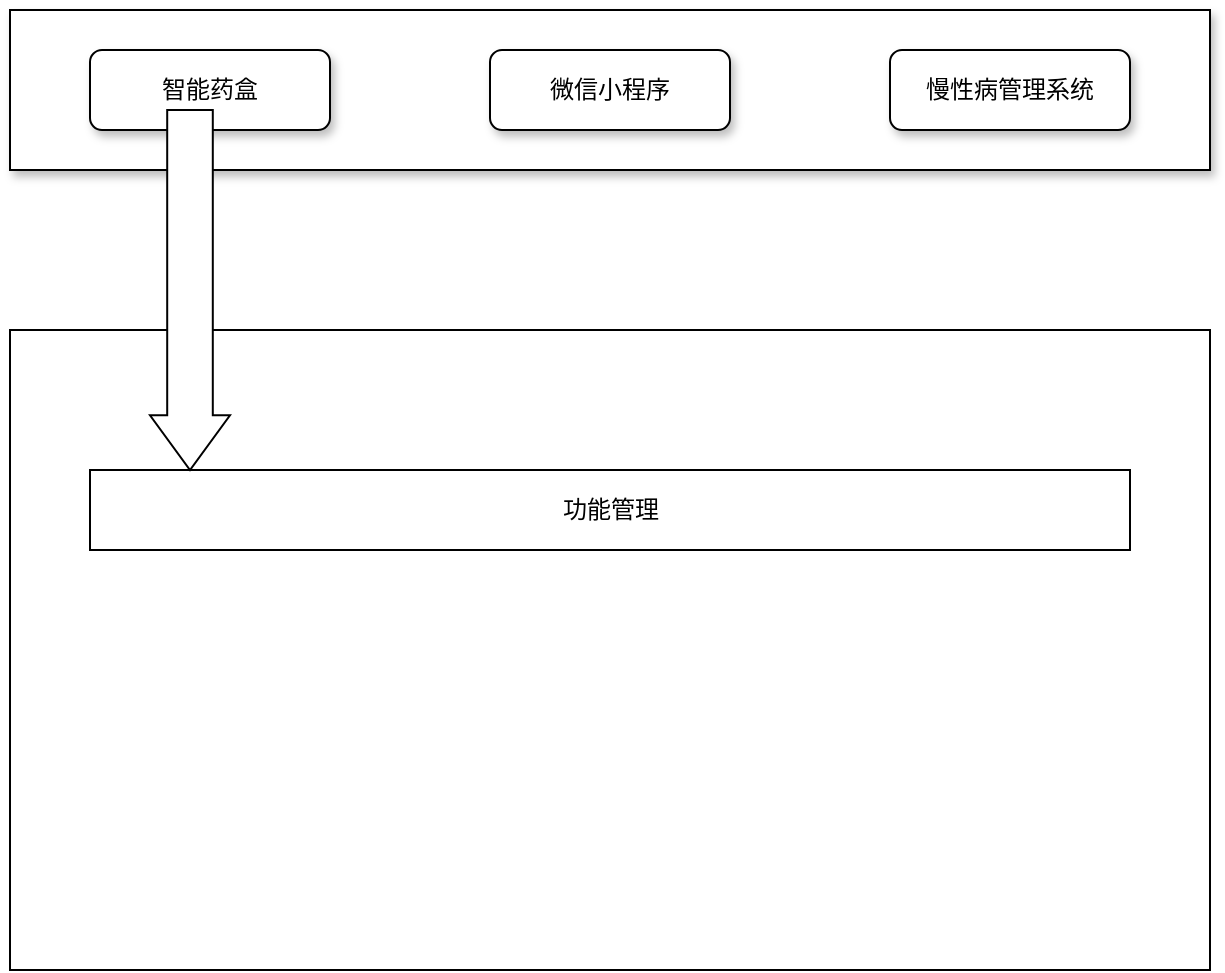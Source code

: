 <mxfile version="22.1.11" type="github">
  <diagram name="第 1 页" id="oifoqSgytJH1d8RTotBy">
    <mxGraphModel dx="794" dy="424" grid="1" gridSize="10" guides="1" tooltips="1" connect="1" arrows="1" fold="1" page="1" pageScale="1" pageWidth="1920" pageHeight="1200" math="0" shadow="0">
      <root>
        <mxCell id="0" />
        <mxCell id="1" parent="0" />
        <mxCell id="kRe4AcJ-rxd0l4WnUEL7-1" value="" style="verticalLabelPosition=bottom;verticalAlign=top;html=1;shape=mxgraph.basic.rect;fillColor2=none;strokeWidth=1;size=20;indent=5;shadow=1;" vertex="1" parent="1">
          <mxGeometry x="120" y="80" width="600" height="80" as="geometry" />
        </mxCell>
        <mxCell id="kRe4AcJ-rxd0l4WnUEL7-4" value="&lt;font style=&quot;vertical-align: inherit;&quot;&gt;&lt;font style=&quot;vertical-align: inherit;&quot;&gt;智能药盒&lt;/font&gt;&lt;/font&gt;" style="rounded=1;whiteSpace=wrap;html=1;gradientColor=none;glass=0;shadow=1;" vertex="1" parent="1">
          <mxGeometry x="160" y="100" width="120" height="40" as="geometry" />
        </mxCell>
        <mxCell id="kRe4AcJ-rxd0l4WnUEL7-6" value="&lt;font style=&quot;vertical-align: inherit;&quot;&gt;&lt;font style=&quot;vertical-align: inherit;&quot;&gt;微信小程序&lt;/font&gt;&lt;/font&gt;" style="rounded=1;whiteSpace=wrap;html=1;gradientColor=none;glass=0;shadow=1;" vertex="1" parent="1">
          <mxGeometry x="360" y="100" width="120" height="40" as="geometry" />
        </mxCell>
        <mxCell id="kRe4AcJ-rxd0l4WnUEL7-7" value="&lt;font style=&quot;vertical-align: inherit;&quot;&gt;&lt;font style=&quot;vertical-align: inherit;&quot;&gt;慢性病管理系统&lt;/font&gt;&lt;/font&gt;" style="rounded=1;whiteSpace=wrap;html=1;gradientColor=none;glass=0;shadow=1;" vertex="1" parent="1">
          <mxGeometry x="560" y="100" width="120" height="40" as="geometry" />
        </mxCell>
        <mxCell id="kRe4AcJ-rxd0l4WnUEL7-8" value="" style="verticalLabelPosition=bottom;verticalAlign=top;html=1;shape=mxgraph.basic.rect;fillColor2=none;strokeWidth=1;size=20;indent=5;" vertex="1" parent="1">
          <mxGeometry x="120" y="240" width="600" height="320" as="geometry" />
        </mxCell>
        <mxCell id="kRe4AcJ-rxd0l4WnUEL7-9" value="&lt;font style=&quot;vertical-align: inherit;&quot;&gt;&lt;font style=&quot;vertical-align: inherit;&quot;&gt;功能管理&lt;/font&gt;&lt;/font&gt;" style="verticalLabelPosition=middle;verticalAlign=middle;html=1;shape=mxgraph.basic.rect;fillColor2=none;strokeWidth=1;size=20;indent=5;labelPosition=center;align=center;" vertex="1" parent="1">
          <mxGeometry x="160" y="310" width="520" height="40" as="geometry" />
        </mxCell>
        <mxCell id="kRe4AcJ-rxd0l4WnUEL7-10" value="" style="html=1;shadow=0;dashed=0;align=center;verticalAlign=middle;shape=mxgraph.arrows2.arrow;dy=0.43;dx=27.33;direction=south;notch=0;" vertex="1" parent="1">
          <mxGeometry x="190" y="130" width="40" height="180" as="geometry" />
        </mxCell>
      </root>
    </mxGraphModel>
  </diagram>
</mxfile>

